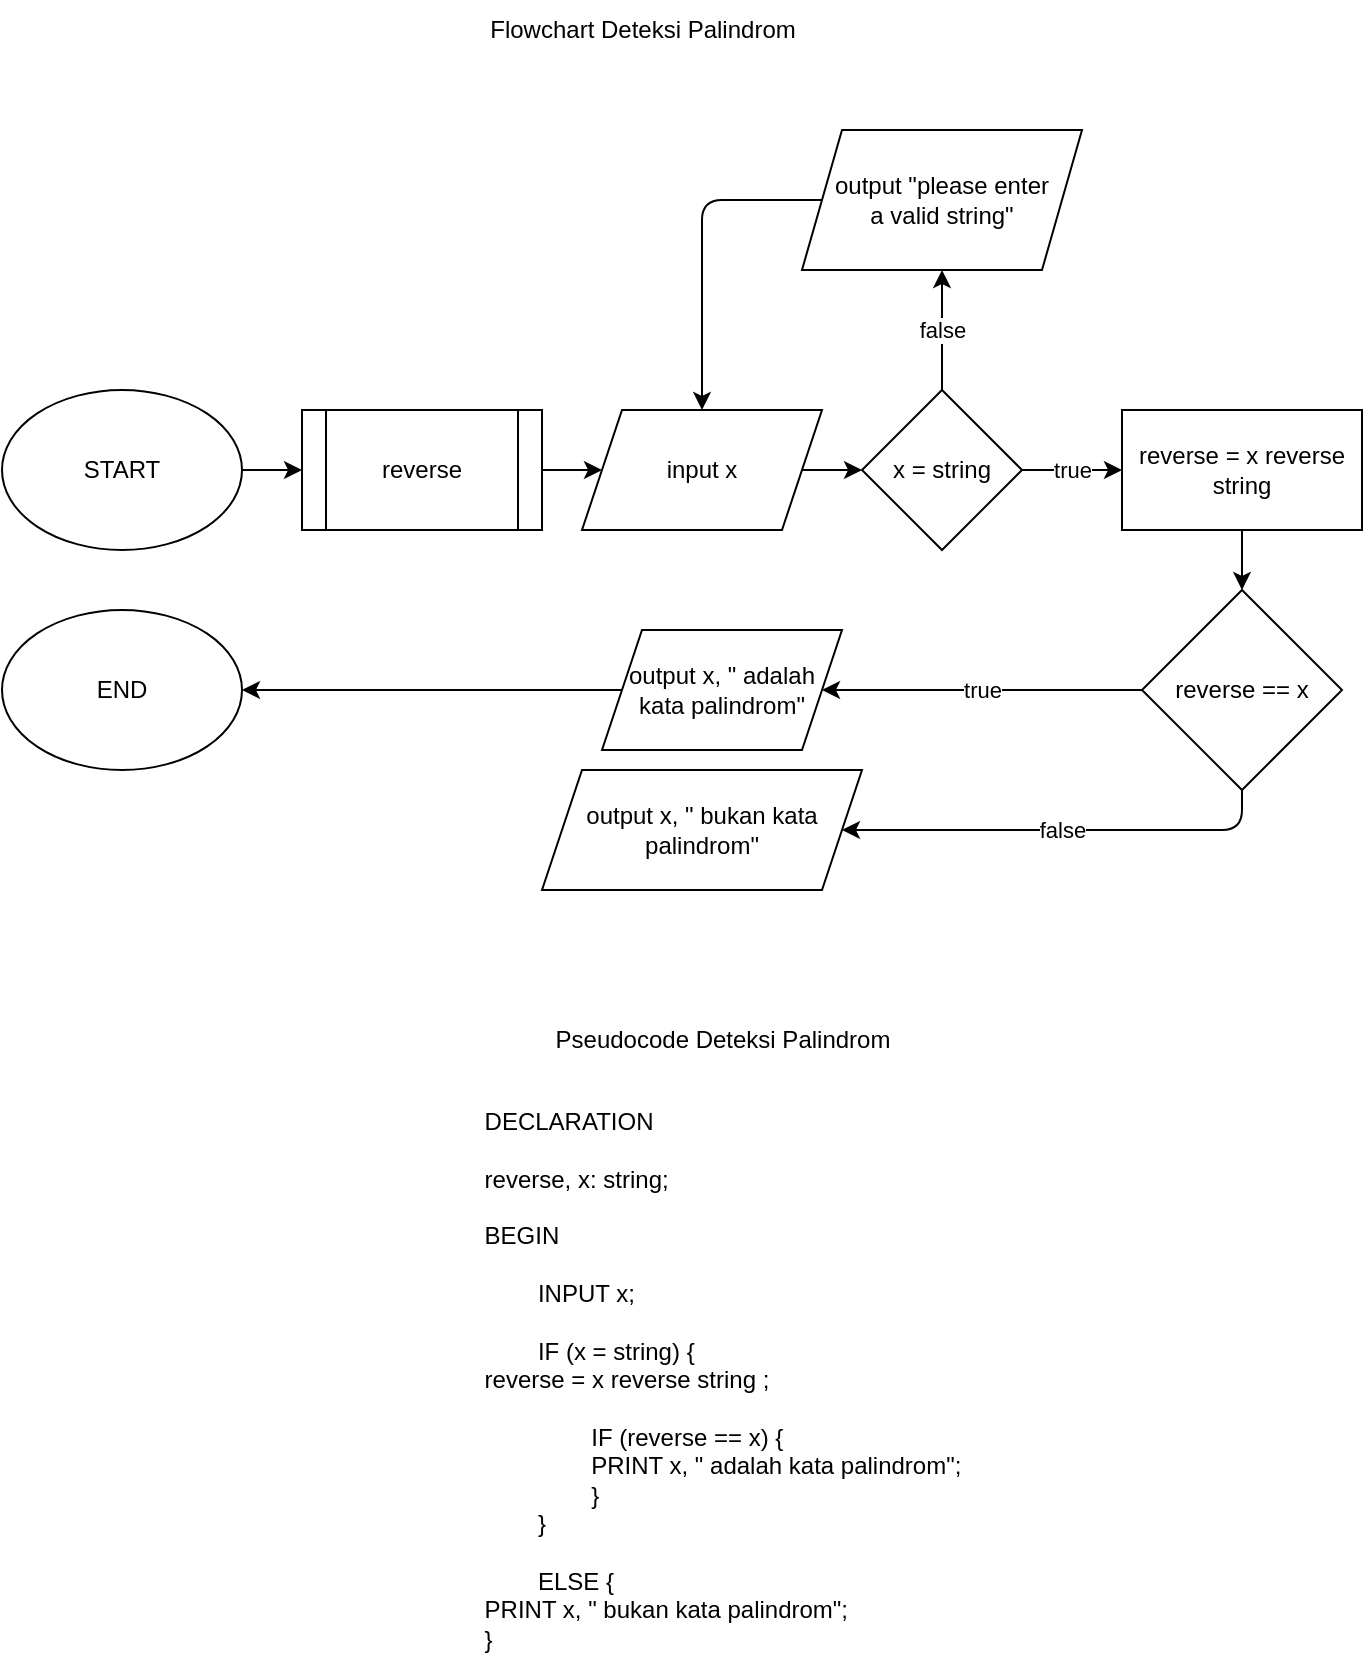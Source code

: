 <mxfile>
    <diagram id="YgmO2a_rBFL3r1cdiXxC" name="Algoritma Deteksi Palindrom">
        <mxGraphModel dx="698" dy="469" grid="1" gridSize="10" guides="1" tooltips="1" connect="1" arrows="1" fold="1" page="1" pageScale="1" pageWidth="850" pageHeight="1100" math="0" shadow="0">
            <root>
                <mxCell id="0"/>
                <mxCell id="1" parent="0"/>
                <mxCell id="4" value="" style="edgeStyle=none;html=1;" edge="1" parent="1" source="2" target="3">
                    <mxGeometry relative="1" as="geometry"/>
                </mxCell>
                <mxCell id="2" value="START" style="ellipse;whiteSpace=wrap;html=1;" vertex="1" parent="1">
                    <mxGeometry x="100" y="280" width="120" height="80" as="geometry"/>
                </mxCell>
                <mxCell id="6" value="" style="edgeStyle=none;html=1;" edge="1" parent="1" source="3" target="5">
                    <mxGeometry relative="1" as="geometry"/>
                </mxCell>
                <mxCell id="3" value="reverse" style="shape=process;whiteSpace=wrap;html=1;backgroundOutline=1;" vertex="1" parent="1">
                    <mxGeometry x="250" y="290" width="120" height="60" as="geometry"/>
                </mxCell>
                <mxCell id="10" value="" style="edgeStyle=none;html=1;" edge="1" parent="1" source="5" target="9">
                    <mxGeometry relative="1" as="geometry"/>
                </mxCell>
                <mxCell id="5" value="input x" style="shape=parallelogram;perimeter=parallelogramPerimeter;whiteSpace=wrap;html=1;fixedSize=1;" vertex="1" parent="1">
                    <mxGeometry x="390" y="290" width="120" height="60" as="geometry"/>
                </mxCell>
                <mxCell id="12" value="true" style="edgeStyle=none;html=1;" edge="1" parent="1" source="9" target="11">
                    <mxGeometry relative="1" as="geometry"/>
                </mxCell>
                <mxCell id="20" value="false" style="edgeStyle=none;html=1;" edge="1" parent="1" source="9" target="19">
                    <mxGeometry relative="1" as="geometry"/>
                </mxCell>
                <mxCell id="9" value="x = string" style="rhombus;whiteSpace=wrap;html=1;" vertex="1" parent="1">
                    <mxGeometry x="530" y="280" width="80" height="80" as="geometry"/>
                </mxCell>
                <mxCell id="23" value="" style="edgeStyle=none;html=1;" edge="1" parent="1" source="11" target="22">
                    <mxGeometry relative="1" as="geometry"/>
                </mxCell>
                <mxCell id="11" value="reverse = x reverse string" style="whiteSpace=wrap;html=1;" vertex="1" parent="1">
                    <mxGeometry x="660" y="290" width="120" height="60" as="geometry"/>
                </mxCell>
                <mxCell id="21" style="edgeStyle=none;html=1;exitX=0;exitY=0.5;exitDx=0;exitDy=0;entryX=0.5;entryY=0;entryDx=0;entryDy=0;" edge="1" parent="1" source="19" target="5">
                    <mxGeometry relative="1" as="geometry">
                        <Array as="points">
                            <mxPoint x="450" y="185"/>
                        </Array>
                    </mxGeometry>
                </mxCell>
                <mxCell id="19" value="output &quot;please enter&lt;br&gt;a valid string&quot;" style="shape=parallelogram;perimeter=parallelogramPerimeter;whiteSpace=wrap;html=1;fixedSize=1;" vertex="1" parent="1">
                    <mxGeometry x="500" y="150" width="140" height="70" as="geometry"/>
                </mxCell>
                <mxCell id="27" value="true" style="edgeStyle=none;html=1;" edge="1" parent="1" source="22" target="26">
                    <mxGeometry relative="1" as="geometry"/>
                </mxCell>
                <mxCell id="31" value="false" style="edgeStyle=none;html=1;exitX=0.5;exitY=1;exitDx=0;exitDy=0;entryX=1;entryY=0.5;entryDx=0;entryDy=0;" edge="1" parent="1" source="22" target="30">
                    <mxGeometry relative="1" as="geometry">
                        <mxPoint x="719.966" y="510" as="targetPoint"/>
                        <Array as="points">
                            <mxPoint x="720" y="500"/>
                        </Array>
                    </mxGeometry>
                </mxCell>
                <mxCell id="22" value="reverse == x" style="rhombus;whiteSpace=wrap;html=1;" vertex="1" parent="1">
                    <mxGeometry x="670" y="380" width="100" height="100" as="geometry"/>
                </mxCell>
                <mxCell id="29" style="edgeStyle=none;html=1;exitX=0;exitY=0.5;exitDx=0;exitDy=0;entryX=1;entryY=0.5;entryDx=0;entryDy=0;" edge="1" parent="1" source="26" target="28">
                    <mxGeometry relative="1" as="geometry"/>
                </mxCell>
                <mxCell id="26" value="output x, &quot; adalah kata palindrom&quot;" style="shape=parallelogram;perimeter=parallelogramPerimeter;whiteSpace=wrap;html=1;fixedSize=1;" vertex="1" parent="1">
                    <mxGeometry x="400" y="400" width="120" height="60" as="geometry"/>
                </mxCell>
                <mxCell id="28" value="END" style="ellipse;whiteSpace=wrap;html=1;" vertex="1" parent="1">
                    <mxGeometry x="100" y="390" width="120" height="80" as="geometry"/>
                </mxCell>
                <mxCell id="30" value="output x, &quot; bukan kata palindrom&quot;" style="shape=parallelogram;perimeter=parallelogramPerimeter;whiteSpace=wrap;html=1;fixedSize=1;" vertex="1" parent="1">
                    <mxGeometry x="370" y="470" width="160" height="60" as="geometry"/>
                </mxCell>
                <mxCell id="32" value="Flowchart Deteksi Palindrom" style="text;html=1;align=center;verticalAlign=middle;resizable=0;points=[];autosize=1;strokeColor=none;fillColor=none;" vertex="1" parent="1">
                    <mxGeometry x="330" y="85" width="180" height="30" as="geometry"/>
                </mxCell>
                <mxCell id="c0n9UcY7k5-1hkYKdtdm-32" value="&lt;div style=&quot;text-align: left;&quot;&gt;&lt;span style=&quot;background-color: initial;&quot;&gt;DECLARATION&lt;/span&gt;&lt;/div&gt;&lt;div style=&quot;text-align: left;&quot;&gt;&lt;span style=&quot;background-color: initial;&quot;&gt;&lt;br&gt;&lt;/span&gt;&lt;/div&gt;&lt;div style=&quot;text-align: left;&quot;&gt;&lt;span style=&quot;background-color: initial;&quot;&gt;reverse, x: string;&lt;/span&gt;&lt;/div&gt;&lt;div style=&quot;text-align: left;&quot;&gt;&lt;span style=&quot;background-color: initial;&quot;&gt;&lt;br&gt;&lt;/span&gt;&lt;/div&gt;&lt;div style=&quot;text-align: left;&quot;&gt;&lt;span style=&quot;background-color: initial;&quot;&gt;BEGIN&lt;/span&gt;&lt;/div&gt;&lt;div style=&quot;text-align: left;&quot;&gt;&lt;span style=&quot;background-color: initial;&quot;&gt;&lt;br&gt;&lt;/span&gt;&lt;/div&gt;&lt;div style=&quot;text-align: left;&quot;&gt;&lt;span style=&quot;background-color: initial;&quot;&gt;&lt;span style=&quot;white-space: pre;&quot;&gt;&#9;&lt;/span&gt;INPUT x;&lt;br&gt;&lt;/span&gt;&lt;/div&gt;&lt;div style=&quot;text-align: left;&quot;&gt;&lt;span style=&quot;background-color: initial;&quot;&gt;&lt;br&gt;&lt;/span&gt;&lt;/div&gt;&lt;div style=&quot;text-align: left;&quot;&gt;&lt;span style=&quot;background-color: initial;&quot;&gt;&lt;span style=&quot;white-space: pre;&quot;&gt;&#9;&lt;/span&gt;IF (x = string) {&lt;br&gt;reverse = x reverse string ;&lt;/span&gt;&lt;/div&gt;&lt;div style=&quot;text-align: left;&quot;&gt;&lt;span style=&quot;background-color: initial;&quot;&gt;&lt;br&gt;&lt;/span&gt;&lt;/div&gt;&lt;div style=&quot;text-align: left;&quot;&gt;&lt;span style=&quot;background-color: initial;&quot;&gt;&lt;span style=&quot;white-space: pre;&quot;&gt;&#9;&lt;span style=&quot;white-space: pre;&quot;&gt;&#9;&lt;/span&gt;&lt;/span&gt;IF (reverse == x) {&lt;/span&gt;&lt;/div&gt;&lt;div style=&quot;text-align: left;&quot;&gt;&lt;span style=&quot;background-color: initial;&quot;&gt;&lt;span style=&quot;white-space: pre;&quot;&gt;&#9;&lt;/span&gt;&lt;span style=&quot;white-space: pre;&quot;&gt;&#9;&lt;/span&gt;PRINT x, &quot; adalah kata palindrom&quot;;&lt;br&gt;&lt;/span&gt;&lt;/div&gt;&lt;div style=&quot;text-align: left;&quot;&gt;&lt;span style=&quot;background-color: initial;&quot;&gt;&lt;span style=&quot;white-space: pre;&quot;&gt;&#9;&lt;span style=&quot;white-space: pre;&quot;&gt;&#9;&lt;/span&gt;&lt;/span&gt;}&lt;br&gt;&lt;span style=&quot;white-space: pre;&quot;&gt;&#9;&lt;/span&gt;}&lt;/span&gt;&lt;/div&gt;&lt;div style=&quot;text-align: left;&quot;&gt;&lt;span style=&quot;background-color: initial;&quot;&gt;&lt;br&gt;&lt;/span&gt;&lt;/div&gt;&lt;div style=&quot;text-align: left;&quot;&gt;&lt;span style=&quot;background-color: initial;&quot;&gt;&lt;span style=&quot;white-space: pre;&quot;&gt;&#9;&lt;/span&gt;ELSE {&lt;/span&gt;&lt;/div&gt;&lt;div style=&quot;text-align: left;&quot;&gt;&lt;span style=&quot;background-color: initial;&quot;&gt;PRINT x, &quot; bukan kata palindrom&quot;;&amp;nbsp;&lt;/span&gt;&lt;/div&gt;&lt;div style=&quot;text-align: left;&quot;&gt;&lt;span style=&quot;background-color: initial;&quot;&gt;}&lt;br&gt;&lt;/span&gt;&lt;/div&gt;" style="text;html=1;align=center;verticalAlign=middle;resizable=0;points=[];autosize=1;strokeColor=none;fillColor=none;" vertex="1" parent="1">
                    <mxGeometry x="330" y="630" width="260" height="290" as="geometry"/>
                </mxCell>
                <mxCell id="c0n9UcY7k5-1hkYKdtdm-33" value="Pseudocode Deteksi Palindrom" style="text;html=1;align=center;verticalAlign=middle;resizable=0;points=[];autosize=1;strokeColor=none;fillColor=none;" vertex="1" parent="1">
                    <mxGeometry x="365" y="590" width="190" height="30" as="geometry"/>
                </mxCell>
            </root>
        </mxGraphModel>
    </diagram>
    <diagram id="vlOa9ugmLwBEuIMwog1I" name="Algoritma Reverse Word">
        <mxGraphModel dx="578" dy="388" grid="1" gridSize="10" guides="1" tooltips="1" connect="1" arrows="1" fold="1" page="1" pageScale="1" pageWidth="850" pageHeight="1100" math="0" shadow="0">
            <root>
                <mxCell id="0"/>
                <mxCell id="1" parent="0"/>
                <mxCell id="b7mAhQMWUmjaO1hik1i6-6" value="" style="edgeStyle=none;html=1;" edge="1" parent="1" source="DUZDIzOL4cv7gRO656DR-1" target="b7mAhQMWUmjaO1hik1i6-5">
                    <mxGeometry relative="1" as="geometry"/>
                </mxCell>
                <mxCell id="DUZDIzOL4cv7gRO656DR-1" value="START" style="ellipse;whiteSpace=wrap;html=1;" vertex="1" parent="1">
                    <mxGeometry x="80" y="260" width="120" height="80" as="geometry"/>
                </mxCell>
                <mxCell id="b7mAhQMWUmjaO1hik1i6-11" value="" style="edgeStyle=none;html=1;" edge="1" parent="1" source="b7mAhQMWUmjaO1hik1i6-3" target="b7mAhQMWUmjaO1hik1i6-10">
                    <mxGeometry relative="1" as="geometry"/>
                </mxCell>
                <mxCell id="b7mAhQMWUmjaO1hik1i6-3" value="input xArray(saya, belajar, javascript)" style="shape=parallelogram;perimeter=parallelogramPerimeter;whiteSpace=wrap;html=1;fixedSize=1;" vertex="1" parent="1">
                    <mxGeometry x="360" y="270" width="140" height="60" as="geometry"/>
                </mxCell>
                <mxCell id="b7mAhQMWUmjaO1hik1i6-7" value="" style="edgeStyle=none;html=1;" edge="1" parent="1" source="b7mAhQMWUmjaO1hik1i6-5" target="b7mAhQMWUmjaO1hik1i6-3">
                    <mxGeometry relative="1" as="geometry"/>
                </mxCell>
                <mxCell id="b7mAhQMWUmjaO1hik1i6-5" value="hasil" style="shape=process;whiteSpace=wrap;html=1;backgroundOutline=1;" vertex="1" parent="1">
                    <mxGeometry x="220" y="270" width="120" height="60" as="geometry"/>
                </mxCell>
                <mxCell id="b7mAhQMWUmjaO1hik1i6-14" value="false" style="edgeStyle=none;html=1;" edge="1" parent="1" source="b7mAhQMWUmjaO1hik1i6-10" target="b7mAhQMWUmjaO1hik1i6-13">
                    <mxGeometry relative="1" as="geometry"/>
                </mxCell>
                <mxCell id="b7mAhQMWUmjaO1hik1i6-17" value="true" style="edgeStyle=none;html=1;" edge="1" parent="1" source="b7mAhQMWUmjaO1hik1i6-10" target="b7mAhQMWUmjaO1hik1i6-16">
                    <mxGeometry relative="1" as="geometry"/>
                </mxCell>
                <mxCell id="b7mAhQMWUmjaO1hik1i6-10" value="xArray = &lt;br&gt;string" style="rhombus;whiteSpace=wrap;html=1;" vertex="1" parent="1">
                    <mxGeometry x="520" y="260" width="80" height="80" as="geometry"/>
                </mxCell>
                <mxCell id="b7mAhQMWUmjaO1hik1i6-15" style="edgeStyle=none;html=1;exitX=0;exitY=0.5;exitDx=0;exitDy=0;entryX=0.5;entryY=0;entryDx=0;entryDy=0;" edge="1" parent="1" source="b7mAhQMWUmjaO1hik1i6-13" target="b7mAhQMWUmjaO1hik1i6-3">
                    <mxGeometry relative="1" as="geometry">
                        <Array as="points">
                            <mxPoint x="430" y="200"/>
                        </Array>
                    </mxGeometry>
                </mxCell>
                <mxCell id="b7mAhQMWUmjaO1hik1i6-13" value="output &quot;please enter &lt;br&gt;valid character&quot;" style="shape=parallelogram;perimeter=parallelogramPerimeter;whiteSpace=wrap;html=1;fixedSize=1;" vertex="1" parent="1">
                    <mxGeometry x="490" y="170" width="140" height="60" as="geometry"/>
                </mxCell>
                <mxCell id="b7mAhQMWUmjaO1hik1i6-19" value="" style="edgeStyle=none;html=1;" edge="1" parent="1" source="b7mAhQMWUmjaO1hik1i6-16" target="b7mAhQMWUmjaO1hik1i6-18">
                    <mxGeometry relative="1" as="geometry"/>
                </mxCell>
                <mxCell id="b7mAhQMWUmjaO1hik1i6-16" value="hasil = xArray reverse" style="whiteSpace=wrap;html=1;" vertex="1" parent="1">
                    <mxGeometry x="640" y="270" width="120" height="60" as="geometry"/>
                </mxCell>
                <mxCell id="b7mAhQMWUmjaO1hik1i6-23" style="edgeStyle=none;html=1;exitX=0;exitY=0.5;exitDx=0;exitDy=0;entryX=1;entryY=0.5;entryDx=0;entryDy=0;" edge="1" parent="1" source="b7mAhQMWUmjaO1hik1i6-18" target="b7mAhQMWUmjaO1hik1i6-22">
                    <mxGeometry relative="1" as="geometry"/>
                </mxCell>
                <mxCell id="b7mAhQMWUmjaO1hik1i6-18" value="output hasil" style="shape=parallelogram;perimeter=parallelogramPerimeter;whiteSpace=wrap;html=1;fixedSize=1;" vertex="1" parent="1">
                    <mxGeometry x="640" y="410" width="120" height="60" as="geometry"/>
                </mxCell>
                <mxCell id="b7mAhQMWUmjaO1hik1i6-22" value="END" style="ellipse;whiteSpace=wrap;html=1;" vertex="1" parent="1">
                    <mxGeometry x="80" y="400" width="120" height="80" as="geometry"/>
                </mxCell>
                <mxCell id="Gg86selXwzBMP6PGdnHH-1" value="Flowchart Reverse Word" style="text;html=1;align=center;verticalAlign=middle;resizable=0;points=[];autosize=1;strokeColor=none;fillColor=none;" vertex="1" parent="1">
                    <mxGeometry x="340" y="120" width="160" height="30" as="geometry"/>
                </mxCell>
                <mxCell id="Gg86selXwzBMP6PGdnHH-2" value="DECLARATION&lt;br&gt;&lt;br&gt;hasil: num;&lt;br&gt;&lt;br&gt;BEGIN&lt;br&gt;&lt;br&gt;INPUT xArray (saya, belajar, javascript);&lt;br&gt;hasil = xArray reverse;&lt;br&gt;PRINT hasil;&lt;br&gt;&lt;br&gt;END" style="text;html=1;align=left;verticalAlign=middle;resizable=0;points=[];autosize=1;strokeColor=none;fillColor=none;" vertex="1" parent="1">
                    <mxGeometry x="325" y="610" width="240" height="170" as="geometry"/>
                </mxCell>
                <mxCell id="xEysnBBP1IlcGN_5ws3N-1" value="Pseudocode Reverse Word" style="text;html=1;align=center;verticalAlign=middle;resizable=0;points=[];autosize=1;strokeColor=none;fillColor=none;" vertex="1" parent="1">
                    <mxGeometry x="295" y="545" width="170" height="30" as="geometry"/>
                </mxCell>
            </root>
        </mxGraphModel>
    </diagram>
</mxfile>
